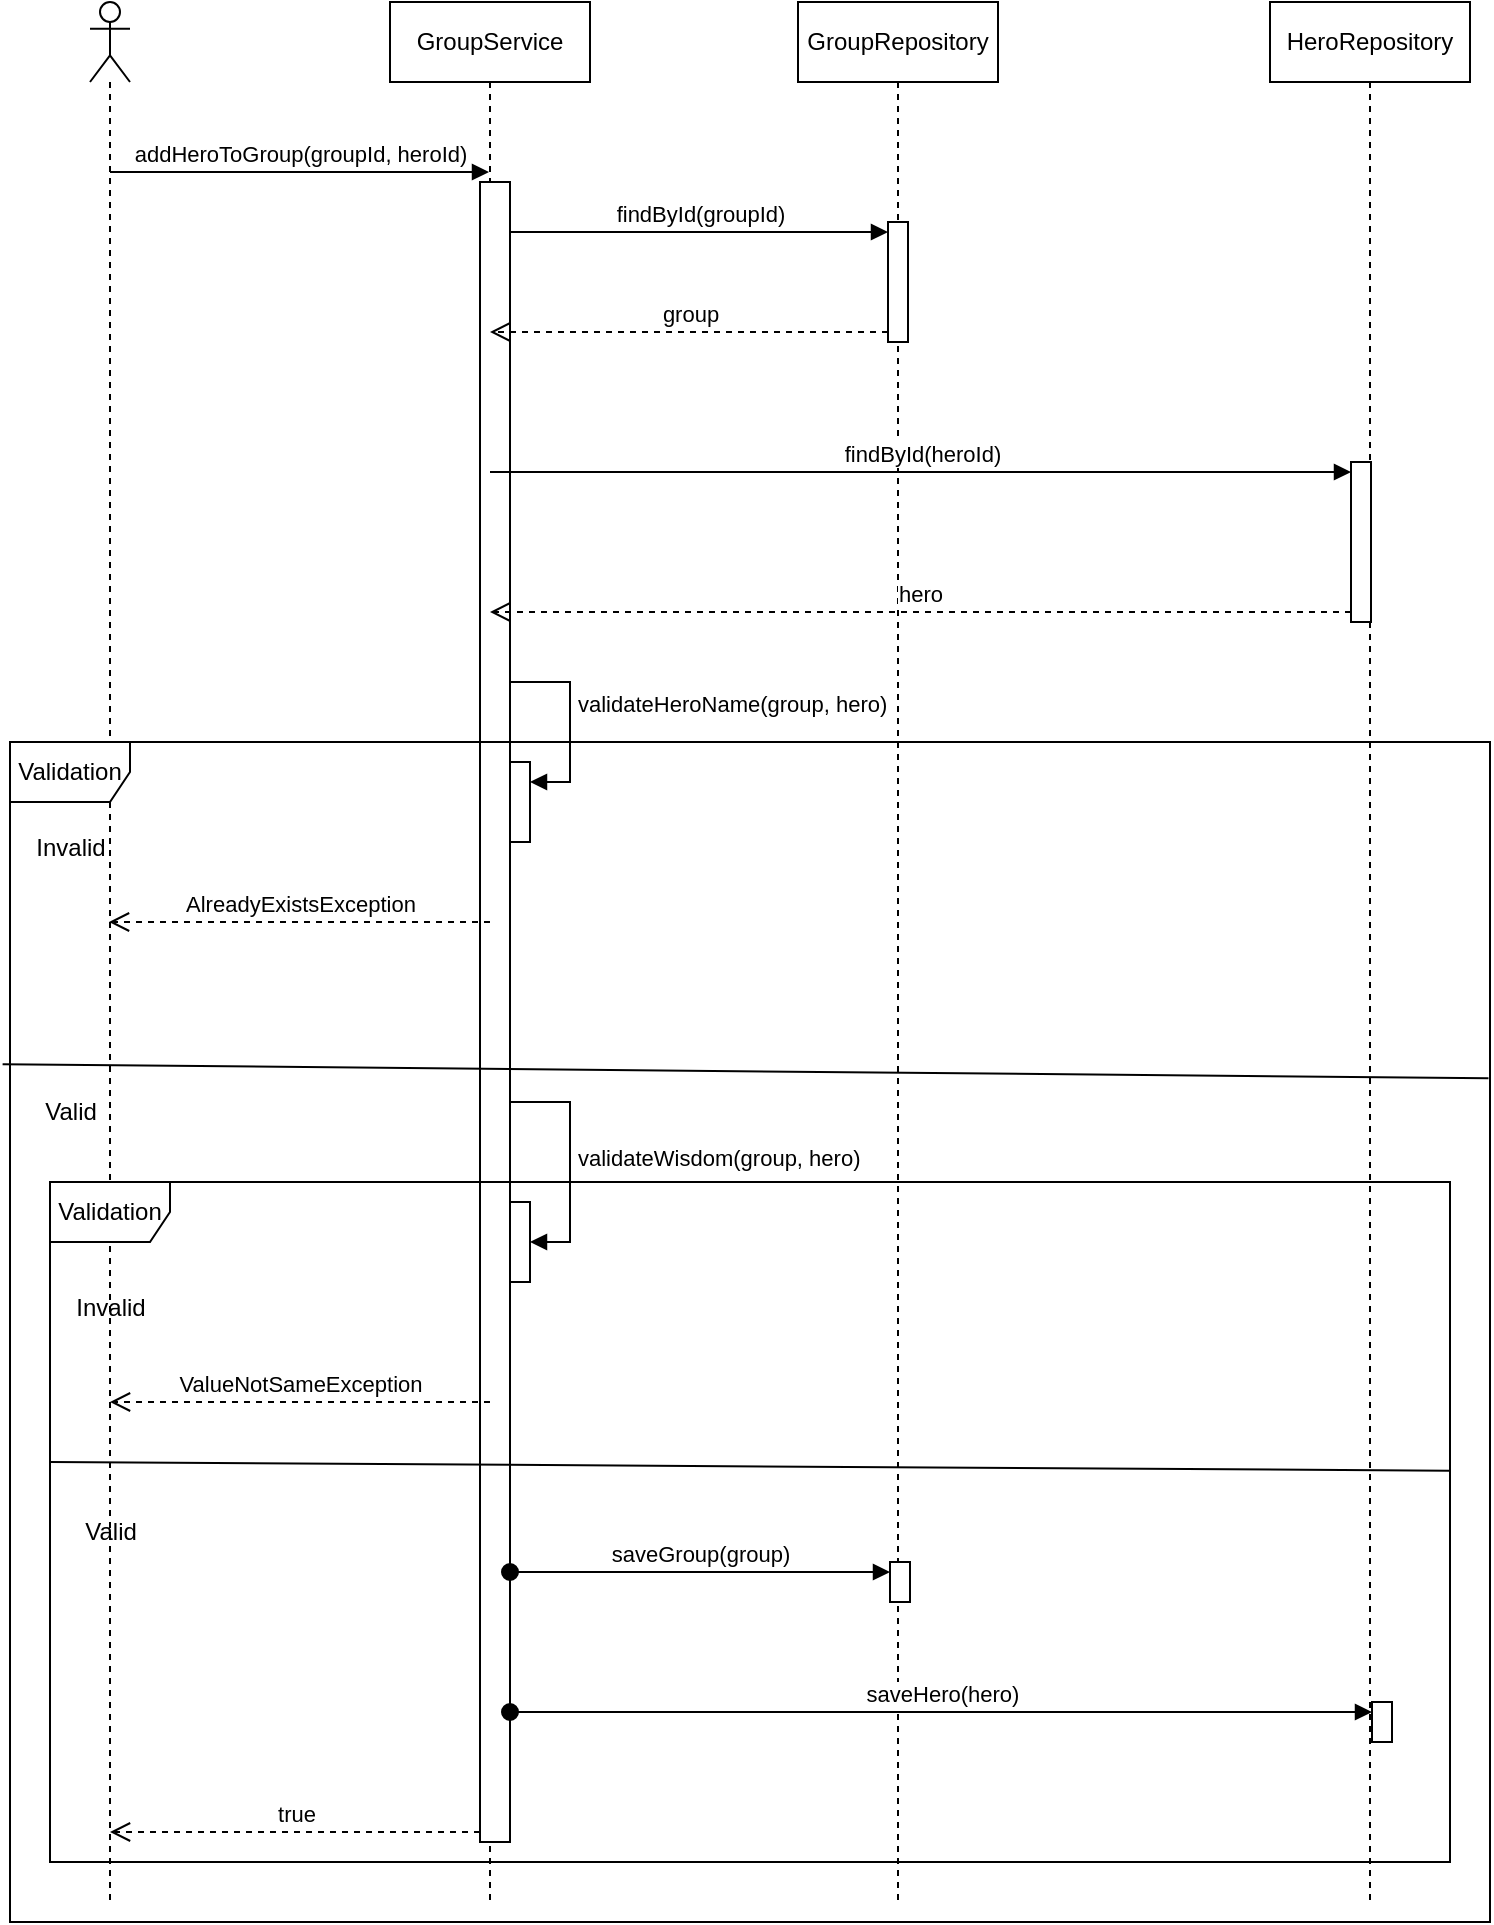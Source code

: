 <mxfile version="26.0.4">
  <diagram name="Stránka-1" id="NAT6nW8b99xLUnw3-eRm">
    <mxGraphModel dx="954" dy="604" grid="1" gridSize="10" guides="1" tooltips="1" connect="1" arrows="1" fold="1" page="1" pageScale="1" pageWidth="827" pageHeight="1169" math="0" shadow="0">
      <root>
        <mxCell id="0" />
        <mxCell id="1" parent="0" />
        <mxCell id="ClLBJPwScbS-svVGo3NV-2" value="" style="shape=umlLifeline;perimeter=lifelinePerimeter;whiteSpace=wrap;html=1;container=1;dropTarget=0;collapsible=0;recursiveResize=0;outlineConnect=0;portConstraint=eastwest;newEdgeStyle={&quot;curved&quot;:0,&quot;rounded&quot;:0};participant=umlActor;" vertex="1" parent="1">
          <mxGeometry x="60" y="30" width="20" height="950" as="geometry" />
        </mxCell>
        <mxCell id="ClLBJPwScbS-svVGo3NV-3" value="GroupService" style="shape=umlLifeline;perimeter=lifelinePerimeter;whiteSpace=wrap;html=1;container=1;dropTarget=0;collapsible=0;recursiveResize=0;outlineConnect=0;portConstraint=eastwest;newEdgeStyle={&quot;curved&quot;:0,&quot;rounded&quot;:0};" vertex="1" parent="1">
          <mxGeometry x="210" y="30" width="100" height="950" as="geometry" />
        </mxCell>
        <mxCell id="ClLBJPwScbS-svVGo3NV-6" value="" style="html=1;points=[[0,0,0,0,5],[0,1,0,0,-5],[1,0,0,0,5],[1,1,0,0,-5]];perimeter=orthogonalPerimeter;outlineConnect=0;targetShapes=umlLifeline;portConstraint=eastwest;newEdgeStyle={&quot;curved&quot;:0,&quot;rounded&quot;:0};" vertex="1" parent="ClLBJPwScbS-svVGo3NV-3">
          <mxGeometry x="45" y="90" width="15" height="830" as="geometry" />
        </mxCell>
        <mxCell id="ClLBJPwScbS-svVGo3NV-21" value="" style="html=1;points=[[0,0,0,0,5],[0,1,0,0,-5],[1,0,0,0,5],[1,1,0,0,-5]];perimeter=orthogonalPerimeter;outlineConnect=0;targetShapes=umlLifeline;portConstraint=eastwest;newEdgeStyle={&quot;curved&quot;:0,&quot;rounded&quot;:0};" vertex="1" parent="ClLBJPwScbS-svVGo3NV-3">
          <mxGeometry x="60" y="380" width="10" height="40" as="geometry" />
        </mxCell>
        <mxCell id="ClLBJPwScbS-svVGo3NV-22" value="validateHeroName(group, hero)" style="html=1;align=left;spacingLeft=2;endArrow=block;rounded=0;edgeStyle=orthogonalEdgeStyle;curved=0;rounded=0;" edge="1" target="ClLBJPwScbS-svVGo3NV-21" parent="ClLBJPwScbS-svVGo3NV-3">
          <mxGeometry x="0.012" relative="1" as="geometry">
            <mxPoint x="60" y="360" as="sourcePoint" />
            <Array as="points">
              <mxPoint x="60" y="340" />
              <mxPoint x="90" y="340" />
              <mxPoint x="90" y="390" />
            </Array>
            <mxPoint as="offset" />
          </mxGeometry>
        </mxCell>
        <mxCell id="ClLBJPwScbS-svVGo3NV-7" value="addHeroToGroup(groupId, heroId)" style="html=1;verticalAlign=bottom;endArrow=block;curved=0;rounded=0;" edge="1" target="ClLBJPwScbS-svVGo3NV-3" parent="1">
          <mxGeometry x="0.003" relative="1" as="geometry">
            <mxPoint x="70" y="115" as="sourcePoint" />
            <mxPoint as="offset" />
          </mxGeometry>
        </mxCell>
        <mxCell id="ClLBJPwScbS-svVGo3NV-8" value="true" style="html=1;verticalAlign=bottom;endArrow=open;dashed=1;endSize=8;curved=0;rounded=0;exitX=0;exitY=1;exitDx=0;exitDy=-5;" edge="1" source="ClLBJPwScbS-svVGo3NV-6" parent="1" target="ClLBJPwScbS-svVGo3NV-2">
          <mxGeometry relative="1" as="geometry">
            <mxPoint x="70" y="185" as="targetPoint" />
          </mxGeometry>
        </mxCell>
        <mxCell id="ClLBJPwScbS-svVGo3NV-9" value="GroupRepository" style="shape=umlLifeline;perimeter=lifelinePerimeter;whiteSpace=wrap;html=1;container=1;dropTarget=0;collapsible=0;recursiveResize=0;outlineConnect=0;portConstraint=eastwest;newEdgeStyle={&quot;curved&quot;:0,&quot;rounded&quot;:0};" vertex="1" parent="1">
          <mxGeometry x="414" y="30" width="100" height="950" as="geometry" />
        </mxCell>
        <mxCell id="ClLBJPwScbS-svVGo3NV-15" value="" style="html=1;points=[[0,0,0,0,5],[0,1,0,0,-5],[1,0,0,0,5],[1,1,0,0,-5]];perimeter=orthogonalPerimeter;outlineConnect=0;targetShapes=umlLifeline;portConstraint=eastwest;newEdgeStyle={&quot;curved&quot;:0,&quot;rounded&quot;:0};" vertex="1" parent="ClLBJPwScbS-svVGo3NV-9">
          <mxGeometry x="45" y="110" width="10" height="60" as="geometry" />
        </mxCell>
        <mxCell id="ClLBJPwScbS-svVGo3NV-10" value="HeroRepository" style="shape=umlLifeline;perimeter=lifelinePerimeter;whiteSpace=wrap;html=1;container=1;dropTarget=0;collapsible=0;recursiveResize=0;outlineConnect=0;portConstraint=eastwest;newEdgeStyle={&quot;curved&quot;:0,&quot;rounded&quot;:0};" vertex="1" parent="1">
          <mxGeometry x="650" y="30" width="100" height="950" as="geometry" />
        </mxCell>
        <mxCell id="ClLBJPwScbS-svVGo3NV-18" value="" style="html=1;points=[[0,0,0,0,5],[0,1,0,0,-5],[1,0,0,0,5],[1,1,0,0,-5]];perimeter=orthogonalPerimeter;outlineConnect=0;targetShapes=umlLifeline;portConstraint=eastwest;newEdgeStyle={&quot;curved&quot;:0,&quot;rounded&quot;:0};" vertex="1" parent="ClLBJPwScbS-svVGo3NV-10">
          <mxGeometry x="40.5" y="230" width="10" height="80" as="geometry" />
        </mxCell>
        <mxCell id="ClLBJPwScbS-svVGo3NV-16" value="findById(groupId)" style="html=1;verticalAlign=bottom;endArrow=block;curved=0;rounded=0;entryX=0;entryY=0;entryDx=0;entryDy=5;" edge="1" target="ClLBJPwScbS-svVGo3NV-15" parent="1" source="ClLBJPwScbS-svVGo3NV-6">
          <mxGeometry x="0.005" relative="1" as="geometry">
            <mxPoint x="310" y="145" as="sourcePoint" />
            <mxPoint as="offset" />
          </mxGeometry>
        </mxCell>
        <mxCell id="ClLBJPwScbS-svVGo3NV-17" value="group" style="html=1;verticalAlign=bottom;endArrow=open;dashed=1;endSize=8;curved=0;rounded=0;exitX=0;exitY=1;exitDx=0;exitDy=-5;" edge="1" source="ClLBJPwScbS-svVGo3NV-15" parent="1" target="ClLBJPwScbS-svVGo3NV-3">
          <mxGeometry relative="1" as="geometry">
            <mxPoint x="310" y="215" as="targetPoint" />
          </mxGeometry>
        </mxCell>
        <mxCell id="ClLBJPwScbS-svVGo3NV-19" value="findById(heroId)" style="html=1;verticalAlign=bottom;endArrow=block;curved=0;rounded=0;entryX=0;entryY=0;entryDx=0;entryDy=5;" edge="1" target="ClLBJPwScbS-svVGo3NV-18" parent="1" source="ClLBJPwScbS-svVGo3NV-3">
          <mxGeometry relative="1" as="geometry">
            <mxPoint x="570" y="265" as="sourcePoint" />
          </mxGeometry>
        </mxCell>
        <mxCell id="ClLBJPwScbS-svVGo3NV-20" value="hero" style="html=1;verticalAlign=bottom;endArrow=open;dashed=1;endSize=8;curved=0;rounded=0;exitX=0;exitY=1;exitDx=0;exitDy=-5;" edge="1" source="ClLBJPwScbS-svVGo3NV-18" parent="1" target="ClLBJPwScbS-svVGo3NV-3">
          <mxGeometry relative="1" as="geometry">
            <mxPoint x="570" y="335" as="targetPoint" />
          </mxGeometry>
        </mxCell>
        <mxCell id="ClLBJPwScbS-svVGo3NV-23" value="Validation" style="shape=umlFrame;whiteSpace=wrap;html=1;pointerEvents=0;" vertex="1" parent="1">
          <mxGeometry x="20" y="400" width="740" height="590" as="geometry" />
        </mxCell>
        <mxCell id="ClLBJPwScbS-svVGo3NV-24" value="" style="edgeStyle=none;orthogonalLoop=1;jettySize=auto;html=1;rounded=0;exitX=-0.005;exitY=0.273;exitDx=0;exitDy=0;exitPerimeter=0;entryX=0.999;entryY=0.285;entryDx=0;entryDy=0;entryPerimeter=0;endArrow=none;endFill=0;" edge="1" parent="1" source="ClLBJPwScbS-svVGo3NV-23" target="ClLBJPwScbS-svVGo3NV-23">
          <mxGeometry width="100" relative="1" as="geometry">
            <mxPoint x="25.0" y="563" as="sourcePoint" />
            <mxPoint x="723.6" y="560" as="targetPoint" />
            <Array as="points" />
          </mxGeometry>
        </mxCell>
        <mxCell id="ClLBJPwScbS-svVGo3NV-25" value="Invalid" style="text;html=1;align=center;verticalAlign=middle;resizable=0;points=[];autosize=1;strokeColor=none;fillColor=none;" vertex="1" parent="1">
          <mxGeometry x="20" y="438" width="60" height="30" as="geometry" />
        </mxCell>
        <mxCell id="ClLBJPwScbS-svVGo3NV-26" value="Valid" style="text;html=1;align=center;verticalAlign=middle;resizable=0;points=[];autosize=1;strokeColor=none;fillColor=none;" vertex="1" parent="1">
          <mxGeometry x="25" y="570" width="50" height="30" as="geometry" />
        </mxCell>
        <mxCell id="ClLBJPwScbS-svVGo3NV-27" value="AlreadyExistsException" style="html=1;verticalAlign=bottom;endArrow=open;dashed=1;endSize=8;curved=0;rounded=0;" edge="1" parent="1">
          <mxGeometry relative="1" as="geometry">
            <mxPoint x="260" y="490" as="sourcePoint" />
            <mxPoint x="69.5" y="490" as="targetPoint" />
          </mxGeometry>
        </mxCell>
        <mxCell id="ClLBJPwScbS-svVGo3NV-28" value="" style="html=1;points=[[0,0,0,0,5],[0,1,0,0,-5],[1,0,0,0,5],[1,1,0,0,-5]];perimeter=orthogonalPerimeter;outlineConnect=0;targetShapes=umlLifeline;portConstraint=eastwest;newEdgeStyle={&quot;curved&quot;:0,&quot;rounded&quot;:0};" vertex="1" parent="1">
          <mxGeometry x="270" y="630" width="10" height="40" as="geometry" />
        </mxCell>
        <mxCell id="ClLBJPwScbS-svVGo3NV-29" value="validateWisdom(group, hero)" style="html=1;align=left;spacingLeft=2;endArrow=block;rounded=0;edgeStyle=orthogonalEdgeStyle;curved=0;rounded=0;" edge="1" target="ClLBJPwScbS-svVGo3NV-28" parent="1">
          <mxGeometry x="0.008" relative="1" as="geometry">
            <mxPoint x="270" y="585" as="sourcePoint" />
            <Array as="points">
              <mxPoint x="270" y="580" />
              <mxPoint x="300" y="580" />
              <mxPoint x="300" y="650" />
            </Array>
            <mxPoint as="offset" />
          </mxGeometry>
        </mxCell>
        <mxCell id="ClLBJPwScbS-svVGo3NV-30" value="Validation" style="shape=umlFrame;whiteSpace=wrap;html=1;pointerEvents=0;" vertex="1" parent="1">
          <mxGeometry x="40" y="620" width="700" height="340" as="geometry" />
        </mxCell>
        <mxCell id="ClLBJPwScbS-svVGo3NV-31" value="Invalid" style="text;html=1;align=center;verticalAlign=middle;resizable=0;points=[];autosize=1;strokeColor=none;fillColor=none;" vertex="1" parent="1">
          <mxGeometry x="40" y="668" width="60" height="30" as="geometry" />
        </mxCell>
        <mxCell id="ClLBJPwScbS-svVGo3NV-32" value="Valid" style="text;html=1;align=center;verticalAlign=middle;resizable=0;points=[];autosize=1;strokeColor=none;fillColor=none;" vertex="1" parent="1">
          <mxGeometry x="45" y="780" width="50" height="30" as="geometry" />
        </mxCell>
        <mxCell id="ClLBJPwScbS-svVGo3NV-33" value="ValueNotSameException" style="html=1;verticalAlign=bottom;endArrow=open;dashed=1;endSize=8;curved=0;rounded=0;" edge="1" parent="1" target="ClLBJPwScbS-svVGo3NV-2">
          <mxGeometry relative="1" as="geometry">
            <mxPoint x="260" y="730" as="sourcePoint" />
            <mxPoint x="180" y="730" as="targetPoint" />
          </mxGeometry>
        </mxCell>
        <mxCell id="ClLBJPwScbS-svVGo3NV-34" value="" style="edgeStyle=none;orthogonalLoop=1;jettySize=auto;html=1;rounded=0;exitX=0.003;exitY=0.397;exitDx=0;exitDy=0;exitPerimeter=0;entryX=1.003;entryY=0.411;entryDx=0;entryDy=0;entryPerimeter=0;endArrow=none;endFill=0;" edge="1" parent="1">
          <mxGeometry width="100" relative="1" as="geometry">
            <mxPoint x="40.0" y="760.0" as="sourcePoint" />
            <mxPoint x="740.0" y="764.34" as="targetPoint" />
            <Array as="points" />
          </mxGeometry>
        </mxCell>
        <mxCell id="ClLBJPwScbS-svVGo3NV-35" value="" style="html=1;points=[[0,0,0,0,5],[0,1,0,0,-5],[1,0,0,0,5],[1,1,0,0,-5]];perimeter=orthogonalPerimeter;outlineConnect=0;targetShapes=umlLifeline;portConstraint=eastwest;newEdgeStyle={&quot;curved&quot;:0,&quot;rounded&quot;:0};" vertex="1" parent="1">
          <mxGeometry x="460" y="810" width="10" height="20" as="geometry" />
        </mxCell>
        <mxCell id="ClLBJPwScbS-svVGo3NV-36" value="saveGroup(group)" style="html=1;verticalAlign=bottom;startArrow=oval;endArrow=block;startSize=8;curved=0;rounded=0;entryX=0;entryY=0;entryDx=0;entryDy=5;" edge="1" target="ClLBJPwScbS-svVGo3NV-35" parent="1">
          <mxGeometry relative="1" as="geometry">
            <mxPoint x="270" y="815" as="sourcePoint" />
            <mxPoint as="offset" />
          </mxGeometry>
        </mxCell>
        <mxCell id="ClLBJPwScbS-svVGo3NV-37" value="" style="html=1;points=[[0,0,0,0,5],[0,1,0,0,-5],[1,0,0,0,5],[1,1,0,0,-5]];perimeter=orthogonalPerimeter;outlineConnect=0;targetShapes=umlLifeline;portConstraint=eastwest;newEdgeStyle={&quot;curved&quot;:0,&quot;rounded&quot;:0};" vertex="1" parent="1">
          <mxGeometry x="701" y="880" width="10" height="20" as="geometry" />
        </mxCell>
        <mxCell id="ClLBJPwScbS-svVGo3NV-38" value="saveHero(hero)" style="html=1;verticalAlign=bottom;startArrow=oval;endArrow=block;startSize=8;curved=0;rounded=0;entryX=0;entryY=0;entryDx=0;entryDy=5;" edge="1" target="ClLBJPwScbS-svVGo3NV-37" parent="1" source="ClLBJPwScbS-svVGo3NV-6">
          <mxGeometry relative="1" as="geometry">
            <mxPoint x="631" y="885" as="sourcePoint" />
          </mxGeometry>
        </mxCell>
      </root>
    </mxGraphModel>
  </diagram>
</mxfile>
